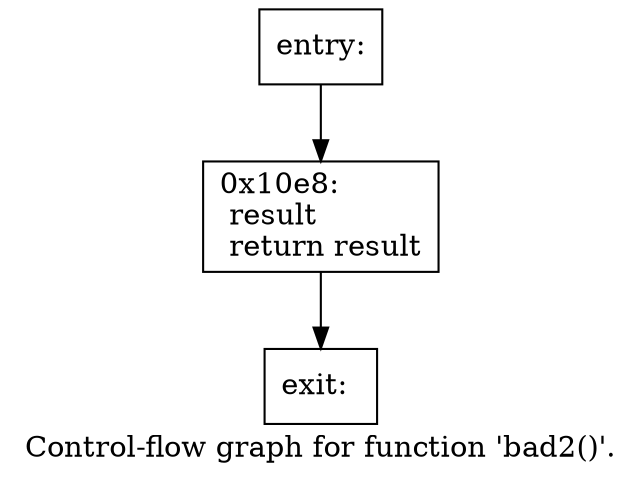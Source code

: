 digraph "Control-flow graph for function 'bad2()'." {
  label="Control-flow graph for function 'bad2()'.";
  node [shape=record];

  Node06FA19C0 [label="{entry:\l}"];
  Node06FA19C0 -> Node06FA1A08;
  Node06FA1A08 [label="{0x10e8:\l  result\l  return result\l}"];
  Node06FA1A08 -> Node06FA18A0;
  Node06FA18A0 [label="{exit:\l}"];

}
